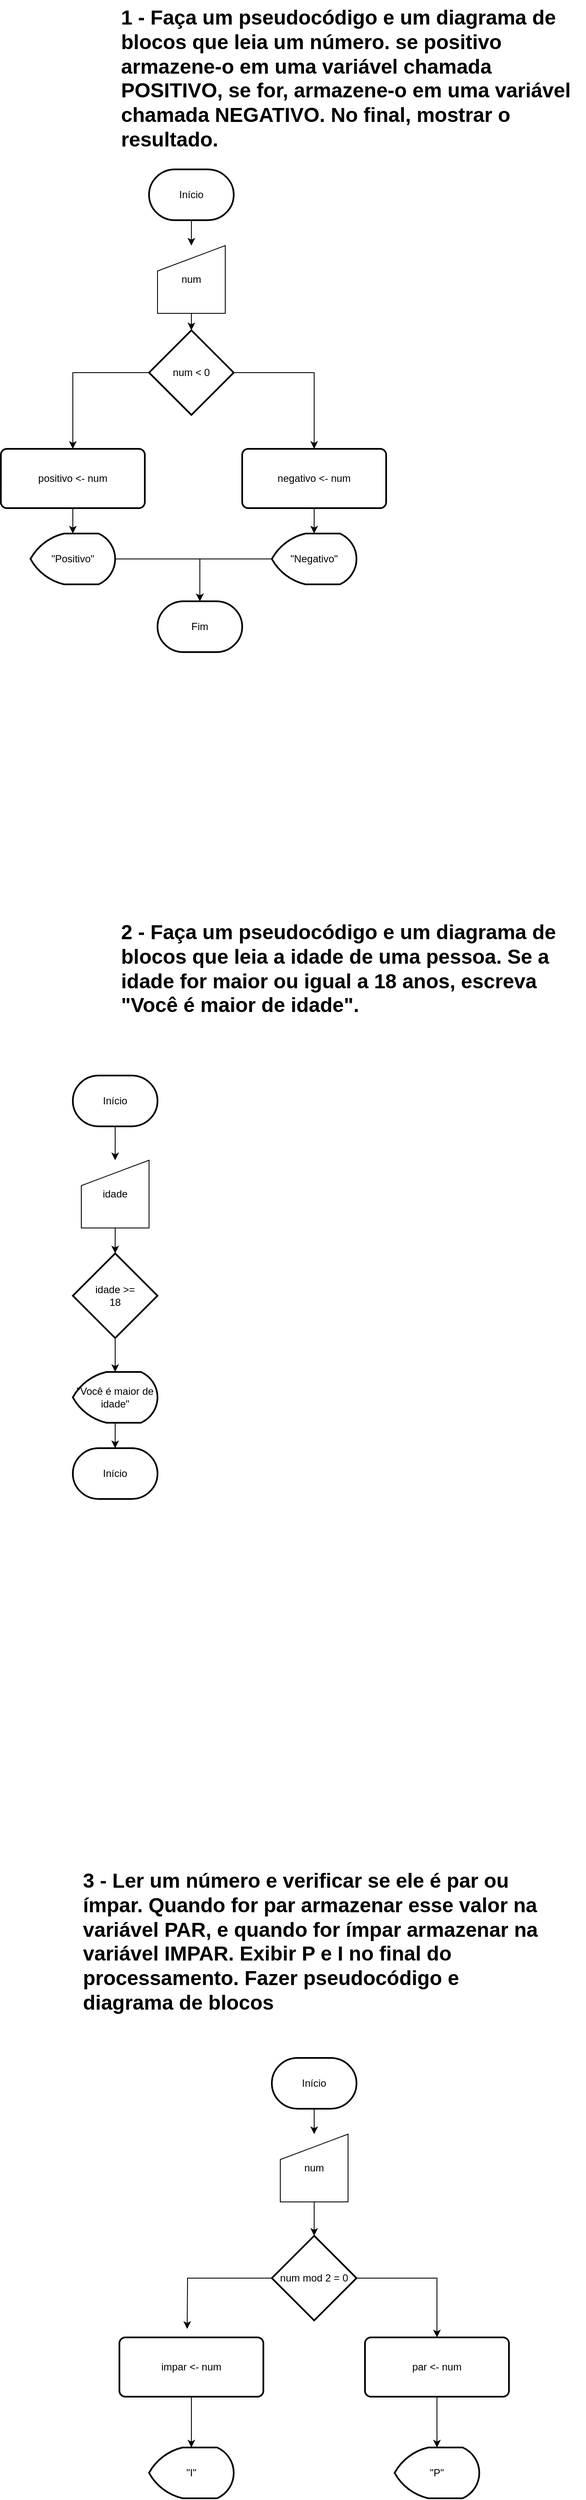 <mxfile version="27.0.6">
  <diagram name="Page-1" id="vwzElEV9mMVuuLXDs1yB">
    <mxGraphModel dx="1426" dy="743" grid="1" gridSize="10" guides="1" tooltips="1" connect="1" arrows="1" fold="1" page="1" pageScale="1" pageWidth="850" pageHeight="1100" math="0" shadow="0">
      <root>
        <mxCell id="0" />
        <mxCell id="1" parent="0" />
        <mxCell id="18WC10lnvHGb9KURgrPZ-2" value="&lt;h1 style=&quot;margin-top: 0px;&quot;&gt;1 - Faça um pseudocódigo e um diagrama de blocos que leia um número. se positivo armazene-o em uma variável chamada POSITIVO, se for, armazene-o em uma variável chamada NEGATIVO. No final, mostrar o resultado.&lt;/h1&gt;" style="text;html=1;whiteSpace=wrap;overflow=hidden;rounded=0;" vertex="1" parent="1">
          <mxGeometry x="160" y="30" width="550" height="230" as="geometry" />
        </mxCell>
        <mxCell id="18WC10lnvHGb9KURgrPZ-12" style="edgeStyle=orthogonalEdgeStyle;rounded=0;orthogonalLoop=1;jettySize=auto;html=1;" edge="1" parent="1" source="18WC10lnvHGb9KURgrPZ-5" target="18WC10lnvHGb9KURgrPZ-11">
          <mxGeometry relative="1" as="geometry" />
        </mxCell>
        <mxCell id="18WC10lnvHGb9KURgrPZ-14" style="edgeStyle=orthogonalEdgeStyle;rounded=0;orthogonalLoop=1;jettySize=auto;html=1;" edge="1" parent="1" source="18WC10lnvHGb9KURgrPZ-5" target="18WC10lnvHGb9KURgrPZ-13">
          <mxGeometry relative="1" as="geometry" />
        </mxCell>
        <mxCell id="18WC10lnvHGb9KURgrPZ-5" value="num &amp;lt; 0" style="strokeWidth=2;html=1;shape=mxgraph.flowchart.decision;whiteSpace=wrap;" vertex="1" parent="1">
          <mxGeometry x="195" y="420" width="100" height="100" as="geometry" />
        </mxCell>
        <mxCell id="18WC10lnvHGb9KURgrPZ-6" value="&quot;Positivo&quot;" style="strokeWidth=2;html=1;shape=mxgraph.flowchart.display;whiteSpace=wrap;" vertex="1" parent="1">
          <mxGeometry x="55" y="660" width="100" height="60" as="geometry" />
        </mxCell>
        <mxCell id="18WC10lnvHGb9KURgrPZ-9" value="" style="edgeStyle=orthogonalEdgeStyle;rounded=0;orthogonalLoop=1;jettySize=auto;html=1;" edge="1" parent="1" source="18WC10lnvHGb9KURgrPZ-7" target="18WC10lnvHGb9KURgrPZ-8">
          <mxGeometry relative="1" as="geometry" />
        </mxCell>
        <mxCell id="18WC10lnvHGb9KURgrPZ-7" value="Início" style="strokeWidth=2;html=1;shape=mxgraph.flowchart.terminator;whiteSpace=wrap;" vertex="1" parent="1">
          <mxGeometry x="195" y="230" width="100" height="60" as="geometry" />
        </mxCell>
        <mxCell id="18WC10lnvHGb9KURgrPZ-10" value="" style="edgeStyle=orthogonalEdgeStyle;rounded=0;orthogonalLoop=1;jettySize=auto;html=1;" edge="1" parent="1" source="18WC10lnvHGb9KURgrPZ-8" target="18WC10lnvHGb9KURgrPZ-5">
          <mxGeometry relative="1" as="geometry" />
        </mxCell>
        <mxCell id="18WC10lnvHGb9KURgrPZ-8" value="num" style="shape=manualInput;whiteSpace=wrap;html=1;" vertex="1" parent="1">
          <mxGeometry x="205" y="320" width="80" height="80" as="geometry" />
        </mxCell>
        <mxCell id="18WC10lnvHGb9KURgrPZ-17" value="" style="edgeStyle=orthogonalEdgeStyle;rounded=0;orthogonalLoop=1;jettySize=auto;html=1;" edge="1" parent="1" source="18WC10lnvHGb9KURgrPZ-11" target="18WC10lnvHGb9KURgrPZ-16">
          <mxGeometry relative="1" as="geometry" />
        </mxCell>
        <mxCell id="18WC10lnvHGb9KURgrPZ-11" value="negativo &amp;lt;- num" style="rounded=1;whiteSpace=wrap;html=1;absoluteArcSize=1;arcSize=14;strokeWidth=2;" vertex="1" parent="1">
          <mxGeometry x="305" y="560" width="170" height="70" as="geometry" />
        </mxCell>
        <mxCell id="18WC10lnvHGb9KURgrPZ-15" style="edgeStyle=orthogonalEdgeStyle;rounded=0;orthogonalLoop=1;jettySize=auto;html=1;" edge="1" parent="1" source="18WC10lnvHGb9KURgrPZ-13" target="18WC10lnvHGb9KURgrPZ-6">
          <mxGeometry relative="1" as="geometry" />
        </mxCell>
        <mxCell id="18WC10lnvHGb9KURgrPZ-13" value="positivo &amp;lt;- num" style="rounded=1;whiteSpace=wrap;html=1;absoluteArcSize=1;arcSize=14;strokeWidth=2;" vertex="1" parent="1">
          <mxGeometry x="20" y="560" width="170" height="70" as="geometry" />
        </mxCell>
        <mxCell id="18WC10lnvHGb9KURgrPZ-16" value="&quot;Negativo&quot;" style="strokeWidth=2;html=1;shape=mxgraph.flowchart.display;whiteSpace=wrap;" vertex="1" parent="1">
          <mxGeometry x="340" y="660" width="100" height="60" as="geometry" />
        </mxCell>
        <mxCell id="18WC10lnvHGb9KURgrPZ-18" value="Fim" style="strokeWidth=2;html=1;shape=mxgraph.flowchart.terminator;whiteSpace=wrap;" vertex="1" parent="1">
          <mxGeometry x="205" y="740" width="100" height="60" as="geometry" />
        </mxCell>
        <mxCell id="18WC10lnvHGb9KURgrPZ-19" style="edgeStyle=orthogonalEdgeStyle;rounded=0;orthogonalLoop=1;jettySize=auto;html=1;entryX=0.5;entryY=0;entryDx=0;entryDy=0;entryPerimeter=0;" edge="1" parent="1" source="18WC10lnvHGb9KURgrPZ-16" target="18WC10lnvHGb9KURgrPZ-18">
          <mxGeometry relative="1" as="geometry" />
        </mxCell>
        <mxCell id="18WC10lnvHGb9KURgrPZ-21" style="edgeStyle=orthogonalEdgeStyle;rounded=0;orthogonalLoop=1;jettySize=auto;html=1;entryX=0.5;entryY=0;entryDx=0;entryDy=0;entryPerimeter=0;" edge="1" parent="1" source="18WC10lnvHGb9KURgrPZ-6" target="18WC10lnvHGb9KURgrPZ-18">
          <mxGeometry relative="1" as="geometry" />
        </mxCell>
        <mxCell id="18WC10lnvHGb9KURgrPZ-22" value="&lt;h1 style=&quot;margin-top: 0px;&quot;&gt;2 - Faça um pseudocódigo e um diagrama de blocos que leia a idade de uma pessoa. Se a idade for maior ou igual a 18 anos, escreva &quot;Você é maior de idade&quot;.&lt;/h1&gt;&lt;div&gt;&lt;br&gt;&lt;/div&gt;" style="text;html=1;whiteSpace=wrap;overflow=hidden;rounded=0;" vertex="1" parent="1">
          <mxGeometry x="160" y="1110" width="550" height="140" as="geometry" />
        </mxCell>
        <mxCell id="18WC10lnvHGb9KURgrPZ-25" value="" style="edgeStyle=orthogonalEdgeStyle;rounded=0;orthogonalLoop=1;jettySize=auto;html=1;" edge="1" parent="1" source="18WC10lnvHGb9KURgrPZ-23" target="18WC10lnvHGb9KURgrPZ-24">
          <mxGeometry relative="1" as="geometry" />
        </mxCell>
        <mxCell id="18WC10lnvHGb9KURgrPZ-23" value="Início" style="strokeWidth=2;html=1;shape=mxgraph.flowchart.terminator;whiteSpace=wrap;" vertex="1" parent="1">
          <mxGeometry x="105" y="1300" width="100" height="60" as="geometry" />
        </mxCell>
        <mxCell id="18WC10lnvHGb9KURgrPZ-27" value="" style="edgeStyle=orthogonalEdgeStyle;rounded=0;orthogonalLoop=1;jettySize=auto;html=1;" edge="1" parent="1" source="18WC10lnvHGb9KURgrPZ-24" target="18WC10lnvHGb9KURgrPZ-26">
          <mxGeometry relative="1" as="geometry" />
        </mxCell>
        <mxCell id="18WC10lnvHGb9KURgrPZ-24" value="idade" style="shape=manualInput;whiteSpace=wrap;html=1;" vertex="1" parent="1">
          <mxGeometry x="115" y="1400" width="80" height="80" as="geometry" />
        </mxCell>
        <mxCell id="18WC10lnvHGb9KURgrPZ-31" value="" style="edgeStyle=orthogonalEdgeStyle;rounded=0;orthogonalLoop=1;jettySize=auto;html=1;" edge="1" parent="1" source="18WC10lnvHGb9KURgrPZ-26" target="18WC10lnvHGb9KURgrPZ-30">
          <mxGeometry relative="1" as="geometry" />
        </mxCell>
        <mxCell id="18WC10lnvHGb9KURgrPZ-26" value="idade &amp;gt;=&lt;div&gt;&amp;nbsp;18&amp;nbsp;&lt;/div&gt;" style="strokeWidth=2;html=1;shape=mxgraph.flowchart.decision;whiteSpace=wrap;" vertex="1" parent="1">
          <mxGeometry x="105" y="1510" width="100" height="100" as="geometry" />
        </mxCell>
        <mxCell id="18WC10lnvHGb9KURgrPZ-34" value="" style="edgeStyle=orthogonalEdgeStyle;rounded=0;orthogonalLoop=1;jettySize=auto;html=1;" edge="1" parent="1" source="18WC10lnvHGb9KURgrPZ-30" target="18WC10lnvHGb9KURgrPZ-33">
          <mxGeometry relative="1" as="geometry" />
        </mxCell>
        <mxCell id="18WC10lnvHGb9KURgrPZ-30" value="&lt;div&gt;&lt;span style=&quot;background-color: transparent; color: light-dark(rgb(0, 0, 0), rgb(255, 255, 255));&quot;&gt;&quot;Você é maior de idade&quot;&lt;/span&gt;&lt;/div&gt;" style="strokeWidth=2;html=1;shape=mxgraph.flowchart.display;whiteSpace=wrap;" vertex="1" parent="1">
          <mxGeometry x="105" y="1650" width="100" height="60" as="geometry" />
        </mxCell>
        <mxCell id="18WC10lnvHGb9KURgrPZ-33" value="Início" style="strokeWidth=2;html=1;shape=mxgraph.flowchart.terminator;whiteSpace=wrap;" vertex="1" parent="1">
          <mxGeometry x="105" y="1740" width="100" height="60" as="geometry" />
        </mxCell>
        <mxCell id="18WC10lnvHGb9KURgrPZ-35" value="&lt;h1 style=&quot;margin-top: 0px;&quot;&gt;3 - Ler um número e verificar se ele é par ou ímpar. Quando for par armazenar esse valor na variável PAR, e quando for ímpar armazenar na variável IMPAR. Exibir P e I no final do processamento. Fazer pseudocódigo e diagrama de blocos&lt;/h1&gt;&lt;div&gt;&lt;br&gt;&lt;/div&gt;" style="text;html=1;whiteSpace=wrap;overflow=hidden;rounded=0;" vertex="1" parent="1">
          <mxGeometry x="115" y="2230" width="550" height="200" as="geometry" />
        </mxCell>
        <mxCell id="18WC10lnvHGb9KURgrPZ-38" value="" style="edgeStyle=orthogonalEdgeStyle;rounded=0;orthogonalLoop=1;jettySize=auto;html=1;" edge="1" parent="1" source="18WC10lnvHGb9KURgrPZ-36" target="18WC10lnvHGb9KURgrPZ-37">
          <mxGeometry relative="1" as="geometry" />
        </mxCell>
        <mxCell id="18WC10lnvHGb9KURgrPZ-36" value="Início" style="strokeWidth=2;html=1;shape=mxgraph.flowchart.terminator;whiteSpace=wrap;" vertex="1" parent="1">
          <mxGeometry x="340" y="2460" width="100" height="60" as="geometry" />
        </mxCell>
        <mxCell id="18WC10lnvHGb9KURgrPZ-40" value="" style="edgeStyle=orthogonalEdgeStyle;rounded=0;orthogonalLoop=1;jettySize=auto;html=1;" edge="1" parent="1" source="18WC10lnvHGb9KURgrPZ-37" target="18WC10lnvHGb9KURgrPZ-39">
          <mxGeometry relative="1" as="geometry" />
        </mxCell>
        <mxCell id="18WC10lnvHGb9KURgrPZ-37" value="num" style="shape=manualInput;whiteSpace=wrap;html=1;" vertex="1" parent="1">
          <mxGeometry x="350" y="2550" width="80" height="80" as="geometry" />
        </mxCell>
        <mxCell id="18WC10lnvHGb9KURgrPZ-43" style="edgeStyle=orthogonalEdgeStyle;rounded=0;orthogonalLoop=1;jettySize=auto;html=1;entryX=0.5;entryY=0;entryDx=0;entryDy=0;" edge="1" parent="1" source="18WC10lnvHGb9KURgrPZ-39" target="18WC10lnvHGb9KURgrPZ-41">
          <mxGeometry relative="1" as="geometry" />
        </mxCell>
        <mxCell id="18WC10lnvHGb9KURgrPZ-45" style="edgeStyle=orthogonalEdgeStyle;rounded=0;orthogonalLoop=1;jettySize=auto;html=1;" edge="1" parent="1" source="18WC10lnvHGb9KURgrPZ-39">
          <mxGeometry relative="1" as="geometry">
            <mxPoint x="240" y="2780" as="targetPoint" />
          </mxGeometry>
        </mxCell>
        <mxCell id="18WC10lnvHGb9KURgrPZ-39" value="num mod 2 = 0" style="strokeWidth=2;html=1;shape=mxgraph.flowchart.decision;whiteSpace=wrap;" vertex="1" parent="1">
          <mxGeometry x="340" y="2670" width="100" height="100" as="geometry" />
        </mxCell>
        <mxCell id="18WC10lnvHGb9KURgrPZ-49" value="" style="edgeStyle=orthogonalEdgeStyle;rounded=0;orthogonalLoop=1;jettySize=auto;html=1;" edge="1" parent="1" source="18WC10lnvHGb9KURgrPZ-41" target="18WC10lnvHGb9KURgrPZ-48">
          <mxGeometry relative="1" as="geometry" />
        </mxCell>
        <mxCell id="18WC10lnvHGb9KURgrPZ-41" value="par &amp;lt;- num" style="rounded=1;whiteSpace=wrap;html=1;absoluteArcSize=1;arcSize=14;strokeWidth=2;" vertex="1" parent="1">
          <mxGeometry x="450" y="2790" width="170" height="70" as="geometry" />
        </mxCell>
        <mxCell id="18WC10lnvHGb9KURgrPZ-47" value="" style="edgeStyle=orthogonalEdgeStyle;rounded=0;orthogonalLoop=1;jettySize=auto;html=1;" edge="1" parent="1" source="18WC10lnvHGb9KURgrPZ-44" target="18WC10lnvHGb9KURgrPZ-46">
          <mxGeometry relative="1" as="geometry" />
        </mxCell>
        <mxCell id="18WC10lnvHGb9KURgrPZ-44" value="impar &amp;lt;- num" style="rounded=1;whiteSpace=wrap;html=1;absoluteArcSize=1;arcSize=14;strokeWidth=2;" vertex="1" parent="1">
          <mxGeometry x="160" y="2790" width="170" height="70" as="geometry" />
        </mxCell>
        <mxCell id="18WC10lnvHGb9KURgrPZ-46" value="&quot;I&quot;" style="strokeWidth=2;html=1;shape=mxgraph.flowchart.display;whiteSpace=wrap;" vertex="1" parent="1">
          <mxGeometry x="195" y="2920" width="100" height="60" as="geometry" />
        </mxCell>
        <mxCell id="18WC10lnvHGb9KURgrPZ-48" value="&quot;P&quot;" style="strokeWidth=2;html=1;shape=mxgraph.flowchart.display;whiteSpace=wrap;" vertex="1" parent="1">
          <mxGeometry x="485" y="2920" width="100" height="60" as="geometry" />
        </mxCell>
      </root>
    </mxGraphModel>
  </diagram>
</mxfile>

